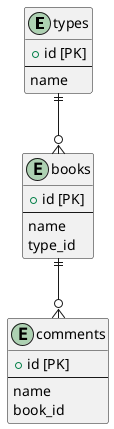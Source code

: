 @startuml
entity types {
  + id [PK]
  --
  name
}

entity books {
  + id [PK]
  --
  name
  type_id
}

entity comments {
  + id [PK]
  --
  name
  book_id
}

types          ||--o{ books
books      ||--o{ comments

@enduml